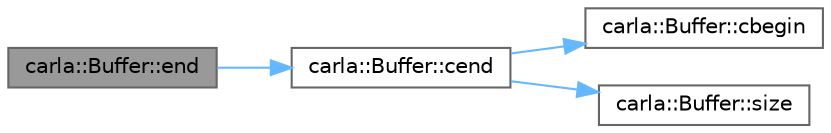 digraph "carla::Buffer::end"
{
 // INTERACTIVE_SVG=YES
 // LATEX_PDF_SIZE
  bgcolor="transparent";
  edge [fontname=Helvetica,fontsize=10,labelfontname=Helvetica,labelfontsize=10];
  node [fontname=Helvetica,fontsize=10,shape=box,height=0.2,width=0.4];
  rankdir="LR";
  Node1 [id="Node000001",label="carla::Buffer::end",height=0.2,width=0.4,color="gray40", fillcolor="grey60", style="filled", fontcolor="black",tooltip=" "];
  Node1 -> Node2 [id="edge1_Node000001_Node000002",color="steelblue1",style="solid",tooltip=" "];
  Node2 [id="Node000002",label="carla::Buffer::cend",height=0.2,width=0.4,color="grey40", fillcolor="white", style="filled",URL="$d0/d0a/classcarla_1_1Buffer.html#a3fa645d9dfbc14a4f0f4d5f6ab2ae2c7",tooltip=" "];
  Node2 -> Node3 [id="edge2_Node000002_Node000003",color="steelblue1",style="solid",tooltip=" "];
  Node3 [id="Node000003",label="carla::Buffer::cbegin",height=0.2,width=0.4,color="grey40", fillcolor="white", style="filled",URL="$d0/d0a/classcarla_1_1Buffer.html#acbf9f37162db2ddffaf2ae2bfb9fd8a5",tooltip=" "];
  Node2 -> Node4 [id="edge3_Node000002_Node000004",color="steelblue1",style="solid",tooltip=" "];
  Node4 [id="Node000004",label="carla::Buffer::size",height=0.2,width=0.4,color="grey40", fillcolor="white", style="filled",URL="$d0/d0a/classcarla_1_1Buffer.html#a3edea2e44a05d9806312e5f9e52315e4",tooltip=" "];
}
